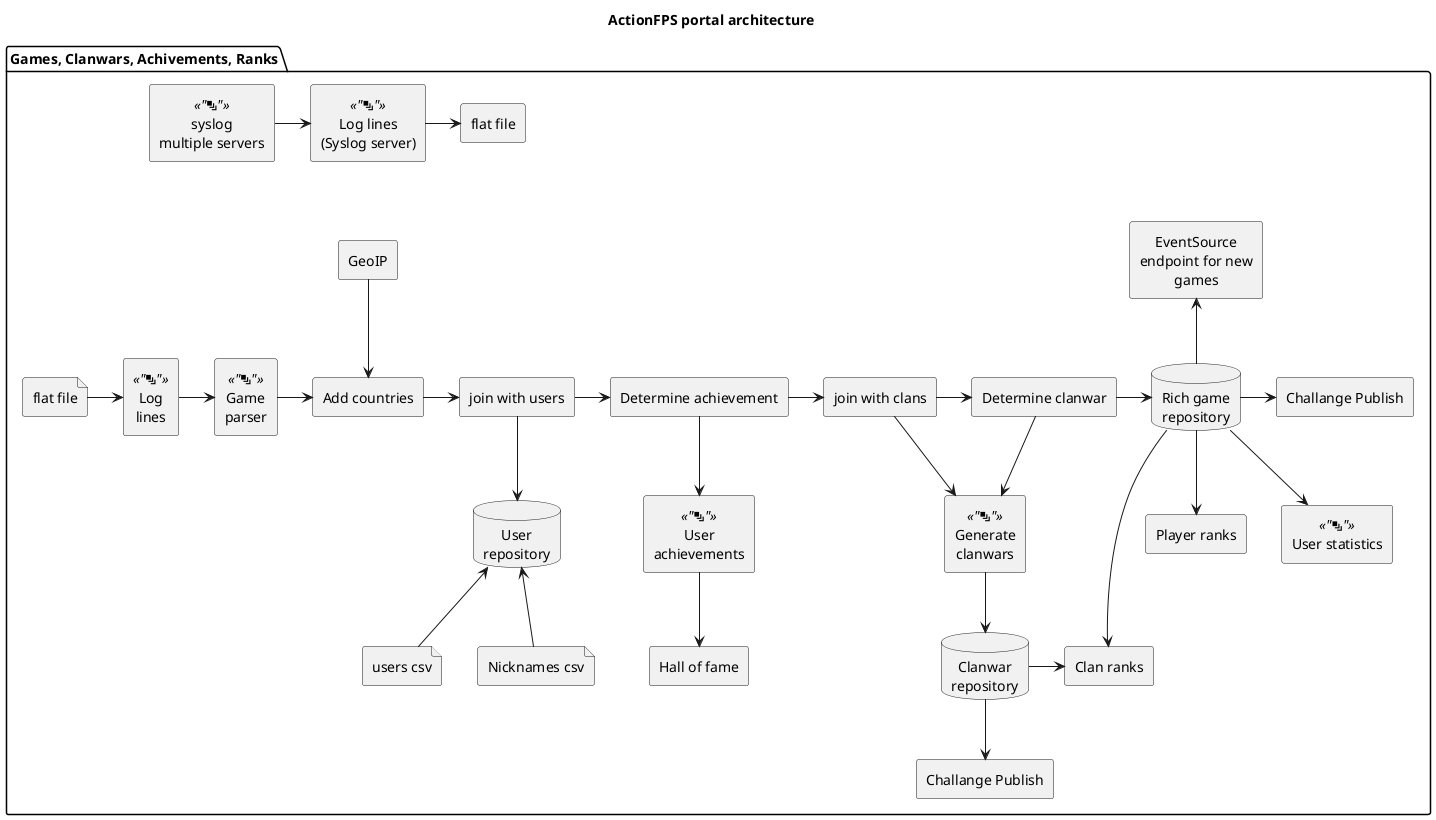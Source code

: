 @startuml
skinparam DefaultTextAlignment center

title ActionFPS portal architecture

package "Games, Clanwars, Achivements, Ranks" as p2 {
    rectangle "syslog\nmultiple servers" <<"<&layers>">> as syslog
    rectangle "Log lines\n(Syslog server)" <<"<&layers>">> as loglines
    rectangle "flat file" as flatfile1

        syslog -> loglines
        loglines -> flatfile1

    file "flat file" as flatFile2
    rectangle "Log\nlines" <<"<&layers>">> as logLines2
    rectangle "Game\nparser" <<"<&layers>">> as gameParser
    rectangle "Add countries" as addCountries
    rectangle "join with users" as joinWithUsers
    rectangle "Determine achievement" as determineAchievement
    rectangle "join with clans" as joinWithClans
    rectangle "Determine clanwar" as determineClanwar
    database "Rich game\nrepository" as richGameRepository


        flatFile2 -> logLines2
        logLines2 -> gameParser
        gameParser -> addCountries
        addCountries -> joinWithUsers
        joinWithUsers -> determineAchievement
        determineAchievement -> joinWithClans
        joinWithClans -> determineClanwar
        determineClanwar -> richGameRepository

    rectangle "GeoIP" as geoIp

    loglines -[hidden]-> geoIp

        geoIp --> addCountries

    database "User\nrepository" as userRepository
    file "users csv" as users.csv
    file "Nicknames csv" as nicknames.csv

        joinWithUsers --> userRepository
        userRepository <-- users.csv
        userRepository <-- nicknames.csv

    rectangle "User\nachievements" <<"<&layers>">> as userAchievements
    rectangle "Hall of fame" as hallOfFame

    determineAchievement --> userAchievements
    userAchievements --> hallOfFame

    rectangle "Generate\nclanwars" <<"<&layers>">> as generateClanwars
    database "Clanwar\nrepository" as clanwarRepository
    rectangle "Clan ranks" as clanRanks
    rectangle "Challange Publish" as challangePublish
    rectangle "Player ranks" as playerRanks
    rectangle "User statistics" <<"<&layers>">> as userStatistics
    rectangle "Challange Publish" as challangePublish2
    rectangle "EventSource\nendpoint for new\ngames" as eventSourceEndpoint


        joinWithClans --> generateClanwars
        determineClanwar --> generateClanwars
        generateClanwars --> clanwarRepository
        clanwarRepository -> clanRanks
        clanwarRepository --> challangePublish
        richGameRepository --> clanRanks
        richGameRepository --> playerRanks
        richGameRepository --> userStatistics
        richGameRepository -> challangePublish2
        eventSourceEndpoint <-- richGameRepository
}

@enduml

@startuml
skinparam DefaultTextAlignment center

package "Pinger (Live games)" as p3 {
    rectangle "Game\nservers" <<"<&layers>">> as gameServers
    rectangle "UDP server\nstatus updates" <<"<&layers>">> as udpServer
    rectangle "Status parser" <<"<&layers>">> as statusParser
    rectangle "EventSource\nendpoint for\nstatus updates" as eventSourceEndpoint2

        gameServers -> udpServer
        udpServer -> statusParser
        statusParser -> eventSourceEndpoint2
}

package "Ladder" as p4 {
    rectangle "SSH log file" as sshLogFile
    rectangle "Log lines" <<"<&layers>">> as logLines3
    rectangle "join with users" as joinWithUsers2
    rectangle "User ladder\nstatistics" <<"<&layers>">> as userLadderStatistics
    database "User\nrepository"  as userRepository2

        sshLogFile -> logLines3
        logLines3 -> joinWithUsers2
        joinWithUsers2 -> userLadderStatistics
        joinWithUsers2 <-- userRepository2
}
p3 -[hidden]-> p4

package "Inters" as p5 {
    database "User\nrepository" as userRepository3
    rectangle "flat file" as flatFile3
    rectangle "Log\nlines" <<"<&layers>">> as logLines4
    rectangle "join with users" as joinWithUsers3
    rectangle "EventSource\nendpoint" as eventSourceEndpoint3

        userRepository3 --> joinWithUsers3
        flatFile3 -> logLines4
        logLines4 -> joinWithUsers3
        joinWithUsers3 -> eventSourceEndpoint3
}
p4 -[hidden]> p5
@enduml
